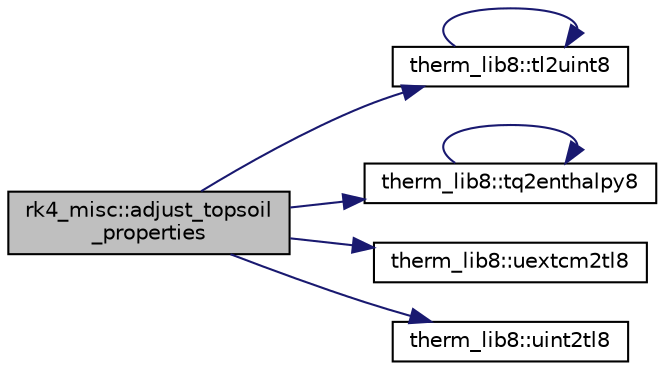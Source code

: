 digraph "rk4_misc::adjust_topsoil_properties"
{
 // LATEX_PDF_SIZE
  edge [fontname="Helvetica",fontsize="10",labelfontname="Helvetica",labelfontsize="10"];
  node [fontname="Helvetica",fontsize="10",shape=record];
  rankdir="LR";
  Node1 [label="rk4_misc::adjust_topsoil\l_properties",height=0.2,width=0.4,color="black", fillcolor="grey75", style="filled", fontcolor="black",tooltip=" "];
  Node1 -> Node2 [color="midnightblue",fontsize="10",style="solid",fontname="Helvetica"];
  Node2 [label="therm_lib8::tl2uint8",height=0.2,width=0.4,color="black", fillcolor="white", style="filled",URL="$namespacetherm__lib8.html#afb21e6b55b53bbc124c228e01ccc60cb",tooltip=" "];
  Node2 -> Node2 [color="midnightblue",fontsize="10",style="solid",fontname="Helvetica"];
  Node1 -> Node3 [color="midnightblue",fontsize="10",style="solid",fontname="Helvetica"];
  Node3 [label="therm_lib8::tq2enthalpy8",height=0.2,width=0.4,color="black", fillcolor="white", style="filled",URL="$namespacetherm__lib8.html#abc11d3a9518a513fd0b3b97e6fc0e68e",tooltip=" "];
  Node3 -> Node3 [color="midnightblue",fontsize="10",style="solid",fontname="Helvetica"];
  Node1 -> Node4 [color="midnightblue",fontsize="10",style="solid",fontname="Helvetica"];
  Node4 [label="therm_lib8::uextcm2tl8",height=0.2,width=0.4,color="black", fillcolor="white", style="filled",URL="$namespacetherm__lib8.html#af00b031b94385eb06e81a837246715bd",tooltip=" "];
  Node1 -> Node5 [color="midnightblue",fontsize="10",style="solid",fontname="Helvetica"];
  Node5 [label="therm_lib8::uint2tl8",height=0.2,width=0.4,color="black", fillcolor="white", style="filled",URL="$namespacetherm__lib8.html#a25d3d7f68a7ddbdf3c13eac03b1bb780",tooltip=" "];
}
